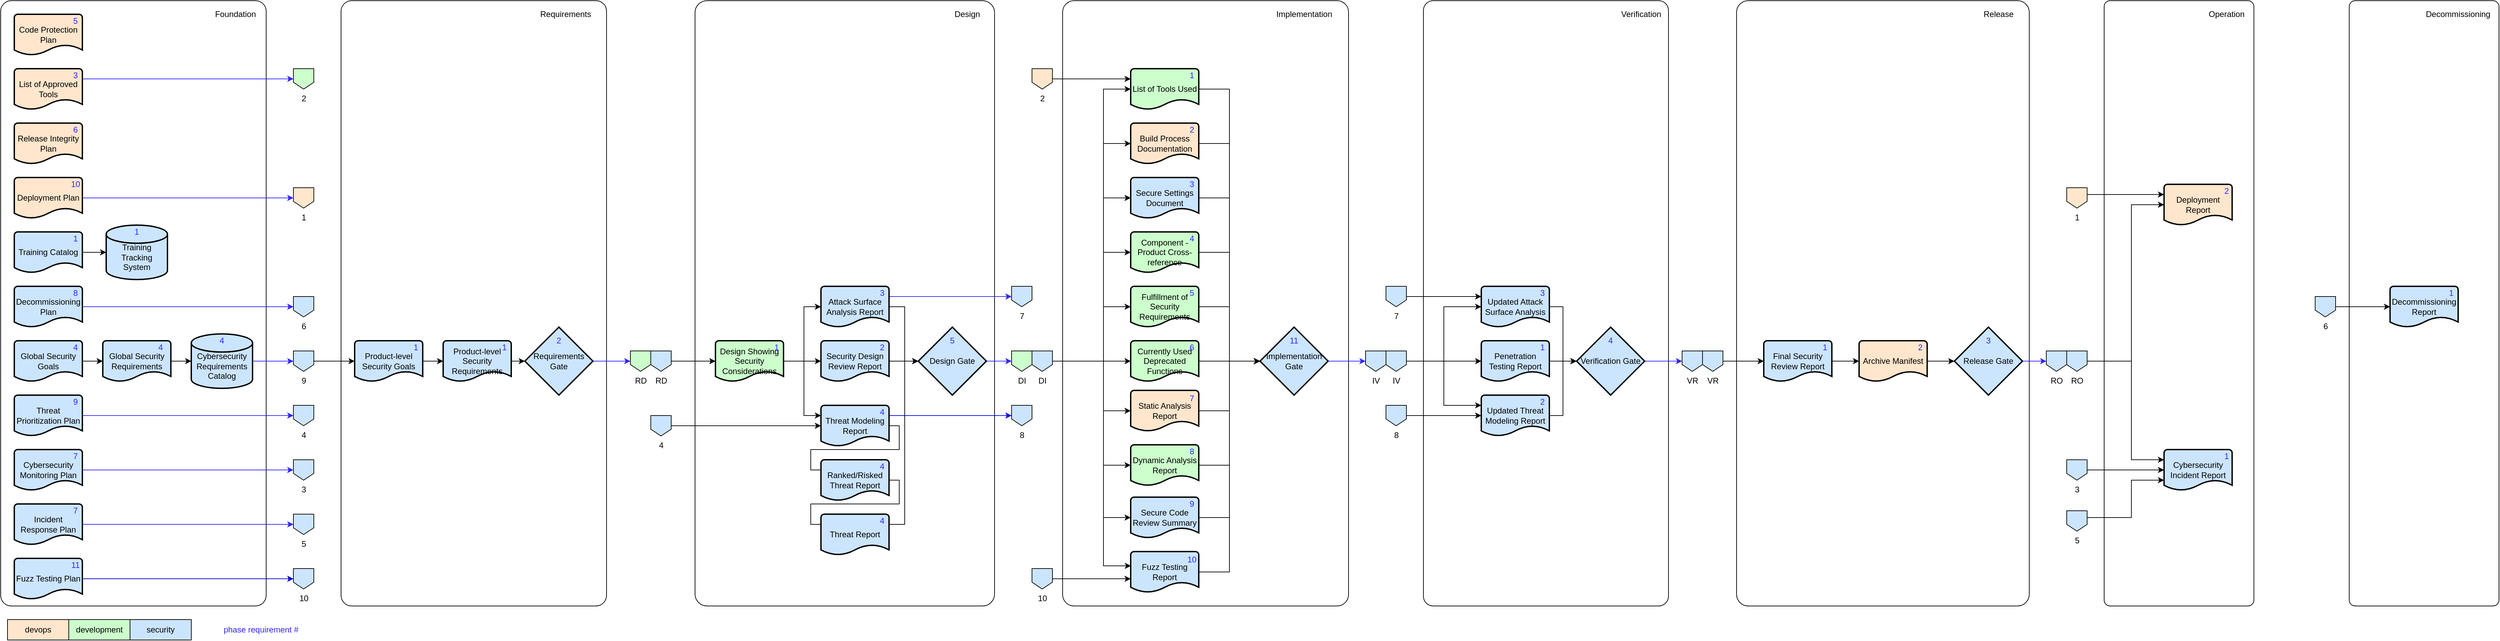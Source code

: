 <mxfile version="14.1.8" type="device"><diagram id="G2xS71eN_LXdSD51KXfB" name="Page-1"><mxGraphModel dx="1106" dy="997" grid="1" gridSize="10" guides="1" tooltips="1" connect="1" arrows="1" fold="1" page="1" pageScale="1" pageWidth="1100" pageHeight="850" math="0" shadow="0"><root><mxCell id="0"/><mxCell id="1" parent="0"/><mxCell id="YW8mL61ox357DzGH6zIs-119" value="" style="rounded=1;whiteSpace=wrap;html=1;fillColor=none;arcSize=4;" parent="1" vertex="1"><mxGeometry x="3630" y="20" width="220" height="890" as="geometry"/></mxCell><mxCell id="YW8mL61ox357DzGH6zIs-111" value="" style="rounded=1;whiteSpace=wrap;html=1;fillColor=none;arcSize=4;" parent="1" vertex="1"><mxGeometry x="3270" y="20" width="220" height="890" as="geometry"/></mxCell><mxCell id="YW8mL61ox357DzGH6zIs-103" value="" style="rounded=1;whiteSpace=wrap;html=1;fillColor=none;arcSize=4;" parent="1" vertex="1"><mxGeometry x="2730" y="20" width="430" height="890" as="geometry"/></mxCell><mxCell id="YW8mL61ox357DzGH6zIs-29" value="" style="rounded=1;whiteSpace=wrap;html=1;fillColor=none;arcSize=4;" parent="1" vertex="1"><mxGeometry x="1200" y="20" width="440" height="890" as="geometry"/></mxCell><mxCell id="YW8mL61ox357DzGH6zIs-54" value="" style="rounded=1;whiteSpace=wrap;html=1;fillColor=none;arcSize=4;" parent="1" vertex="1"><mxGeometry x="1740" y="20" width="420" height="890" as="geometry"/></mxCell><mxCell id="YW8mL61ox357DzGH6zIs-26" value="" style="rounded=1;whiteSpace=wrap;html=1;fillColor=none;arcSize=4;" parent="1" vertex="1"><mxGeometry x="680" y="20" width="390" height="890" as="geometry"/></mxCell><mxCell id="YW8mL61ox357DzGH6zIs-16" value="" style="rounded=1;whiteSpace=wrap;html=1;fillColor=none;arcSize=4;" parent="1" vertex="1"><mxGeometry x="180" y="20" width="390" height="890" as="geometry"/></mxCell><mxCell id="YW8mL61ox357DzGH6zIs-3" value="Code Protection Plan" style="strokeWidth=2;html=1;shape=mxgraph.flowchart.document2;whiteSpace=wrap;size=0.25;fillColor=#FFE6CC;" parent="1" vertex="1"><mxGeometry x="200" y="40" width="100" height="60" as="geometry"/></mxCell><mxCell id="YW8mL61ox357DzGH6zIs-137" style="edgeStyle=orthogonalEdgeStyle;rounded=0;orthogonalLoop=1;jettySize=auto;html=1;entryX=0;entryY=0.5;entryDx=0;entryDy=0;strokeColor=#3224FF;" parent="1" source="YW8mL61ox357DzGH6zIs-4" target="YW8mL61ox357DzGH6zIs-133" edge="1"><mxGeometry relative="1" as="geometry"/></mxCell><mxCell id="YW8mL61ox357DzGH6zIs-4" value="Cybersecurity Monitoring Plan" style="strokeWidth=2;html=1;shape=mxgraph.flowchart.document2;whiteSpace=wrap;size=0.25;fillColor=#CCE5FF;" parent="1" vertex="1"><mxGeometry x="200" y="680" width="100" height="60" as="geometry"/></mxCell><mxCell id="YW8mL61ox357DzGH6zIs-146" style="edgeStyle=orthogonalEdgeStyle;rounded=0;orthogonalLoop=1;jettySize=auto;html=1;entryX=0;entryY=0.5;entryDx=0;entryDy=0;strokeColor=#3224FF;" parent="1" source="YW8mL61ox357DzGH6zIs-5" target="YW8mL61ox357DzGH6zIs-144" edge="1"><mxGeometry relative="1" as="geometry"/></mxCell><mxCell id="YW8mL61ox357DzGH6zIs-5" value="Decommissioning Plan" style="strokeWidth=2;html=1;shape=mxgraph.flowchart.document2;whiteSpace=wrap;size=0.25;fillColor=#CCE5FF;" parent="1" vertex="1"><mxGeometry x="200" y="440" width="100" height="60" as="geometry"/></mxCell><mxCell id="YW8mL61ox357DzGH6zIs-203" style="edgeStyle=orthogonalEdgeStyle;rounded=0;orthogonalLoop=1;jettySize=auto;html=1;entryX=0;entryY=0.5;entryDx=0;entryDy=0;strokeColor=#3224FF;" parent="1" source="YW8mL61ox357DzGH6zIs-6" target="YW8mL61ox357DzGH6zIs-200" edge="1"><mxGeometry relative="1" as="geometry"/></mxCell><mxCell id="YW8mL61ox357DzGH6zIs-6" value="&lt;br&gt;Cybersecurity Requirements Catalog" style="strokeWidth=2;html=1;shape=mxgraph.flowchart.database;whiteSpace=wrap;fillColor=#CCE5FF;" parent="1" vertex="1"><mxGeometry x="460" y="510" width="90" height="80" as="geometry"/></mxCell><mxCell id="YW8mL61ox357DzGH6zIs-130" style="edgeStyle=orthogonalEdgeStyle;rounded=0;orthogonalLoop=1;jettySize=auto;html=1;entryX=0;entryY=0.5;entryDx=0;entryDy=0;strokeColor=#3224FF;" parent="1" source="YW8mL61ox357DzGH6zIs-7" target="YW8mL61ox357DzGH6zIs-126" edge="1"><mxGeometry relative="1" as="geometry"/></mxCell><mxCell id="YW8mL61ox357DzGH6zIs-7" value="Deployment Plan" style="strokeWidth=2;html=1;shape=mxgraph.flowchart.document2;whiteSpace=wrap;size=0.25;fillColor=#FFE6CC;" parent="1" vertex="1"><mxGeometry x="200" y="280" width="100" height="60" as="geometry"/></mxCell><mxCell id="YW8mL61ox357DzGH6zIs-19" style="edgeStyle=orthogonalEdgeStyle;rounded=0;orthogonalLoop=1;jettySize=auto;html=1;entryX=0;entryY=0.5;entryDx=0;entryDy=0;entryPerimeter=0;" parent="1" source="YW8mL61ox357DzGH6zIs-8" target="YW8mL61ox357DzGH6zIs-9" edge="1"><mxGeometry relative="1" as="geometry"/></mxCell><mxCell id="YW8mL61ox357DzGH6zIs-8" value="Global Security Goals" style="strokeWidth=2;html=1;shape=mxgraph.flowchart.document2;whiteSpace=wrap;size=0.25;fillColor=#CCE5FF;" parent="1" vertex="1"><mxGeometry x="200" y="520" width="100" height="60" as="geometry"/></mxCell><mxCell id="YW8mL61ox357DzGH6zIs-20" value="" style="edgeStyle=orthogonalEdgeStyle;rounded=0;orthogonalLoop=1;jettySize=auto;html=1;" parent="1" source="YW8mL61ox357DzGH6zIs-9" target="YW8mL61ox357DzGH6zIs-6" edge="1"><mxGeometry relative="1" as="geometry"/></mxCell><mxCell id="YW8mL61ox357DzGH6zIs-9" value="Global Security Requirements" style="strokeWidth=2;html=1;shape=mxgraph.flowchart.document2;whiteSpace=wrap;size=0.25;fillColor=#CCE5FF;" parent="1" vertex="1"><mxGeometry x="330" y="520" width="100" height="60" as="geometry"/></mxCell><mxCell id="YW8mL61ox357DzGH6zIs-141" style="edgeStyle=orthogonalEdgeStyle;rounded=0;orthogonalLoop=1;jettySize=auto;html=1;entryX=0;entryY=0.5;entryDx=0;entryDy=0;strokeColor=#3224FF;" parent="1" source="YW8mL61ox357DzGH6zIs-10" target="YW8mL61ox357DzGH6zIs-140" edge="1"><mxGeometry relative="1" as="geometry"/></mxCell><mxCell id="YW8mL61ox357DzGH6zIs-10" value="Incident Response Plan" style="strokeWidth=2;html=1;shape=mxgraph.flowchart.document2;whiteSpace=wrap;size=0.25;fillColor=#CCE5FF;" parent="1" vertex="1"><mxGeometry x="200" y="760" width="100" height="60" as="geometry"/></mxCell><mxCell id="YW8mL61ox357DzGH6zIs-134" style="edgeStyle=orthogonalEdgeStyle;rounded=0;orthogonalLoop=1;jettySize=auto;html=1;entryX=0;entryY=0.5;entryDx=0;entryDy=0;exitX=1;exitY=0.25;exitDx=0;exitDy=0;exitPerimeter=0;strokeColor=#3224FF;" parent="1" source="YW8mL61ox357DzGH6zIs-11" target="YW8mL61ox357DzGH6zIs-132" edge="1"><mxGeometry relative="1" as="geometry"/></mxCell><mxCell id="YW8mL61ox357DzGH6zIs-11" value="List of Approved Tools" style="strokeWidth=2;html=1;shape=mxgraph.flowchart.document2;whiteSpace=wrap;size=0.25;fillColor=#FFE6CC;" parent="1" vertex="1"><mxGeometry x="200" y="120" width="100" height="60" as="geometry"/></mxCell><mxCell id="YW8mL61ox357DzGH6zIs-12" value="Release Integrity Plan" style="strokeWidth=2;html=1;shape=mxgraph.flowchart.document2;whiteSpace=wrap;size=0.25;fillColor=#FFE6CC;" parent="1" vertex="1"><mxGeometry x="200" y="200" width="100" height="60" as="geometry"/></mxCell><mxCell id="YW8mL61ox357DzGH6zIs-150" style="edgeStyle=orthogonalEdgeStyle;rounded=0;orthogonalLoop=1;jettySize=auto;html=1;entryX=0;entryY=0.5;entryDx=0;entryDy=0;strokeColor=#3224FF;" parent="1" source="YW8mL61ox357DzGH6zIs-13" target="YW8mL61ox357DzGH6zIs-148" edge="1"><mxGeometry relative="1" as="geometry"/></mxCell><mxCell id="YW8mL61ox357DzGH6zIs-13" value="Threat Prioritization Plan" style="strokeWidth=2;html=1;shape=mxgraph.flowchart.document2;whiteSpace=wrap;size=0.25;fillColor=#CCE5FF;" parent="1" vertex="1"><mxGeometry x="200" y="600" width="100" height="60" as="geometry"/></mxCell><mxCell id="YW8mL61ox357DzGH6zIs-18" style="edgeStyle=orthogonalEdgeStyle;rounded=0;orthogonalLoop=1;jettySize=auto;html=1;entryX=0;entryY=0.5;entryDx=0;entryDy=0;entryPerimeter=0;" parent="1" source="YW8mL61ox357DzGH6zIs-14" target="YW8mL61ox357DzGH6zIs-15" edge="1"><mxGeometry relative="1" as="geometry"/></mxCell><mxCell id="YW8mL61ox357DzGH6zIs-14" value="Training Catalog" style="strokeWidth=2;html=1;shape=mxgraph.flowchart.document2;whiteSpace=wrap;size=0.25;fillColor=#CCE5FF;" parent="1" vertex="1"><mxGeometry x="200" y="360" width="100" height="60" as="geometry"/></mxCell><mxCell id="YW8mL61ox357DzGH6zIs-15" value="&lt;br&gt;Training Tracking System" style="strokeWidth=2;html=1;shape=mxgraph.flowchart.database;whiteSpace=wrap;fillColor=#CCE5FF;" parent="1" vertex="1"><mxGeometry x="335" y="350" width="90" height="80" as="geometry"/></mxCell><mxCell id="YW8mL61ox357DzGH6zIs-17" value="Foundation" style="text;html=1;strokeColor=none;fillColor=none;align=center;verticalAlign=middle;whiteSpace=wrap;rounded=0;" parent="1" vertex="1"><mxGeometry x="490" y="30" width="70" height="20" as="geometry"/></mxCell><mxCell id="YW8mL61ox357DzGH6zIs-24" style="edgeStyle=orthogonalEdgeStyle;rounded=0;orthogonalLoop=1;jettySize=auto;html=1;entryX=0;entryY=0.5;entryDx=0;entryDy=0;entryPerimeter=0;" parent="1" source="YW8mL61ox357DzGH6zIs-22" target="YW8mL61ox357DzGH6zIs-23" edge="1"><mxGeometry relative="1" as="geometry"/></mxCell><mxCell id="YW8mL61ox357DzGH6zIs-22" value="Product-level Security Goals" style="strokeWidth=2;html=1;shape=mxgraph.flowchart.document2;whiteSpace=wrap;size=0.25;fillColor=#CCE5FF;" parent="1" vertex="1"><mxGeometry x="700" y="520" width="100" height="60" as="geometry"/></mxCell><mxCell id="YW8mL61ox357DzGH6zIs-27" style="edgeStyle=orthogonalEdgeStyle;rounded=0;orthogonalLoop=1;jettySize=auto;html=1;entryX=0;entryY=0.5;entryDx=0;entryDy=0;entryPerimeter=0;" parent="1" source="YW8mL61ox357DzGH6zIs-23" target="YW8mL61ox357DzGH6zIs-25" edge="1"><mxGeometry relative="1" as="geometry"/></mxCell><mxCell id="YW8mL61ox357DzGH6zIs-23" value="Product-level Security Requirements" style="strokeWidth=2;html=1;shape=mxgraph.flowchart.document2;whiteSpace=wrap;size=0.25;fillColor=#CCE5FF;" parent="1" vertex="1"><mxGeometry x="830" y="520" width="100" height="60" as="geometry"/></mxCell><mxCell id="YW8mL61ox357DzGH6zIs-198" style="edgeStyle=orthogonalEdgeStyle;rounded=0;orthogonalLoop=1;jettySize=auto;html=1;entryX=0;entryY=0.5;entryDx=0;entryDy=0;strokeColor=#3224FF;" parent="1" source="YW8mL61ox357DzGH6zIs-25" target="YW8mL61ox357DzGH6zIs-196" edge="1"><mxGeometry relative="1" as="geometry"/></mxCell><mxCell id="YW8mL61ox357DzGH6zIs-25" value="Requirements Gate" style="strokeWidth=2;html=1;shape=mxgraph.flowchart.decision;whiteSpace=wrap;fillColor=#CCE5FF;" parent="1" vertex="1"><mxGeometry x="950" y="500" width="100" height="100" as="geometry"/></mxCell><mxCell id="YW8mL61ox357DzGH6zIs-28" value="Requirements" style="text;html=1;strokeColor=none;fillColor=none;align=center;verticalAlign=middle;whiteSpace=wrap;rounded=0;" parent="1" vertex="1"><mxGeometry x="970" y="30" width="80" height="20" as="geometry"/></mxCell><mxCell id="YW8mL61ox357DzGH6zIs-30" value="Design" style="text;html=1;strokeColor=none;fillColor=none;align=center;verticalAlign=middle;whiteSpace=wrap;rounded=0;" parent="1" vertex="1"><mxGeometry x="1580" y="30" width="40" height="20" as="geometry"/></mxCell><mxCell id="YW8mL61ox357DzGH6zIs-42" style="edgeStyle=orthogonalEdgeStyle;rounded=0;orthogonalLoop=1;jettySize=auto;html=1;entryX=0;entryY=0.5;entryDx=0;entryDy=0;entryPerimeter=0;" parent="1" source="YW8mL61ox357DzGH6zIs-32" target="YW8mL61ox357DzGH6zIs-34" edge="1"><mxGeometry relative="1" as="geometry"/></mxCell><mxCell id="YW8mL61ox357DzGH6zIs-32" value="Design Showing Security Considerations" style="strokeWidth=2;html=1;shape=mxgraph.flowchart.document2;whiteSpace=wrap;size=0.25;fillColor=#CCFFCC;" parent="1" vertex="1"><mxGeometry x="1230" y="520" width="100" height="60" as="geometry"/></mxCell><mxCell id="YW8mL61ox357DzGH6zIs-48" style="edgeStyle=orthogonalEdgeStyle;rounded=0;orthogonalLoop=1;jettySize=auto;html=1;entryX=0;entryY=0.5;entryDx=0;entryDy=0;entryPerimeter=0;" parent="1" source="YW8mL61ox357DzGH6zIs-34" target="YW8mL61ox357DzGH6zIs-47" edge="1"><mxGeometry relative="1" as="geometry"/></mxCell><mxCell id="YW8mL61ox357DzGH6zIs-34" value="Security Design Review Report" style="strokeWidth=2;html=1;shape=mxgraph.flowchart.document2;whiteSpace=wrap;size=0.25;fillColor=#CCE5FF;" parent="1" vertex="1"><mxGeometry x="1385" y="520" width="100" height="60" as="geometry"/></mxCell><mxCell id="YW8mL61ox357DzGH6zIs-49" style="edgeStyle=orthogonalEdgeStyle;rounded=0;orthogonalLoop=1;jettySize=auto;html=1;entryX=0;entryY=0.5;entryDx=0;entryDy=0;entryPerimeter=0;" parent="1" source="YW8mL61ox357DzGH6zIs-35" target="YW8mL61ox357DzGH6zIs-47" edge="1"><mxGeometry relative="1" as="geometry"><Array as="points"><mxPoint x="1508" y="470"/><mxPoint x="1508" y="550"/></Array></mxGeometry></mxCell><mxCell id="YW8mL61ox357DzGH6zIs-162" style="edgeStyle=orthogonalEdgeStyle;rounded=0;orthogonalLoop=1;jettySize=auto;html=1;entryX=0;entryY=0.5;entryDx=0;entryDy=0;exitX=1;exitY=0.25;exitDx=0;exitDy=0;exitPerimeter=0;strokeColor=#3224FF;" parent="1" source="YW8mL61ox357DzGH6zIs-35" target="YW8mL61ox357DzGH6zIs-154" edge="1"><mxGeometry relative="1" as="geometry"/></mxCell><mxCell id="YW8mL61ox357DzGH6zIs-35" value="Attack Surface Analysis Report" style="strokeWidth=2;html=1;shape=mxgraph.flowchart.document2;whiteSpace=wrap;size=0.25;fillColor=#CCE5FF;" parent="1" vertex="1"><mxGeometry x="1385" y="440" width="100" height="60" as="geometry"/></mxCell><mxCell id="YW8mL61ox357DzGH6zIs-161" style="edgeStyle=orthogonalEdgeStyle;rounded=0;orthogonalLoop=1;jettySize=auto;html=1;entryX=0;entryY=0.5;entryDx=0;entryDy=0;strokeColor=#0000FF;exitX=1;exitY=0.25;exitDx=0;exitDy=0;exitPerimeter=0;" parent="1" source="YW8mL61ox357DzGH6zIs-36" target="YW8mL61ox357DzGH6zIs-155" edge="1"><mxGeometry relative="1" as="geometry"><mxPoint x="1530" y="630" as="sourcePoint"/></mxGeometry></mxCell><mxCell id="PF2a_6IoUEOjOje82GA7-1" style="edgeStyle=orthogonalEdgeStyle;rounded=0;orthogonalLoop=1;jettySize=auto;html=1;exitX=1;exitY=0.5;exitDx=0;exitDy=0;exitPerimeter=0;entryX=0;entryY=0.5;entryDx=0;entryDy=0;entryPerimeter=0;" parent="1" source="YW8mL61ox357DzGH6zIs-36" target="YW8mL61ox357DzGH6zIs-37" edge="1"><mxGeometry relative="1" as="geometry"><Array as="points"><mxPoint x="1500" y="645"/><mxPoint x="1500" y="680"/><mxPoint x="1370" y="680"/><mxPoint x="1370" y="710"/><mxPoint x="1390" y="710"/></Array></mxGeometry></mxCell><mxCell id="YW8mL61ox357DzGH6zIs-36" value="Threat Modeling Report" style="strokeWidth=2;html=1;shape=mxgraph.flowchart.document2;whiteSpace=wrap;size=0.25;fillColor=#CCE5FF;" parent="1" vertex="1"><mxGeometry x="1385" y="615" width="100" height="60" as="geometry"/></mxCell><mxCell id="PF2a_6IoUEOjOje82GA7-3" style="edgeStyle=orthogonalEdgeStyle;rounded=0;orthogonalLoop=1;jettySize=auto;html=1;exitX=1;exitY=0.5;exitDx=0;exitDy=0;exitPerimeter=0;entryX=0;entryY=0.5;entryDx=0;entryDy=0;entryPerimeter=0;" parent="1" source="YW8mL61ox357DzGH6zIs-37" target="YW8mL61ox357DzGH6zIs-38" edge="1"><mxGeometry relative="1" as="geometry"><Array as="points"><mxPoint x="1500" y="725"/><mxPoint x="1500" y="760"/><mxPoint x="1370" y="760"/><mxPoint x="1370" y="790"/><mxPoint x="1390" y="790"/></Array></mxGeometry></mxCell><mxCell id="YW8mL61ox357DzGH6zIs-37" value="Ranked/Risked Threat Report" style="strokeWidth=2;html=1;shape=mxgraph.flowchart.document2;whiteSpace=wrap;size=0.25;fillColor=#CCE5FF;" parent="1" vertex="1"><mxGeometry x="1385" y="695" width="100" height="60" as="geometry"/></mxCell><mxCell id="YW8mL61ox357DzGH6zIs-52" style="edgeStyle=orthogonalEdgeStyle;rounded=0;orthogonalLoop=1;jettySize=auto;html=1;entryX=0;entryY=0.5;entryDx=0;entryDy=0;entryPerimeter=0;" parent="1" source="YW8mL61ox357DzGH6zIs-38" target="YW8mL61ox357DzGH6zIs-47" edge="1"><mxGeometry relative="1" as="geometry"><Array as="points"><mxPoint x="1508" y="790"/><mxPoint x="1508" y="550"/></Array></mxGeometry></mxCell><mxCell id="YW8mL61ox357DzGH6zIs-38" value="Threat Report" style="strokeWidth=2;html=1;shape=mxgraph.flowchart.document2;whiteSpace=wrap;size=0.25;fillColor=#CCE5FF;" parent="1" vertex="1"><mxGeometry x="1385" y="775" width="100" height="60" as="geometry"/></mxCell><mxCell id="YW8mL61ox357DzGH6zIs-43" style="edgeStyle=orthogonalEdgeStyle;rounded=0;orthogonalLoop=1;jettySize=auto;html=1;entryX=0;entryY=0.5;entryDx=0;entryDy=0;entryPerimeter=0;" parent="1" target="YW8mL61ox357DzGH6zIs-35" edge="1"><mxGeometry relative="1" as="geometry"><mxPoint x="1330" y="550" as="sourcePoint"/><mxPoint x="1380" y="560" as="targetPoint"/><Array as="points"><mxPoint x="1360" y="550"/><mxPoint x="1360" y="470"/></Array></mxGeometry></mxCell><mxCell id="YW8mL61ox357DzGH6zIs-44" style="edgeStyle=orthogonalEdgeStyle;rounded=0;orthogonalLoop=1;jettySize=auto;html=1;entryX=0;entryY=0.25;entryDx=0;entryDy=0;entryPerimeter=0;exitX=1;exitY=0.5;exitDx=0;exitDy=0;exitPerimeter=0;" parent="1" source="YW8mL61ox357DzGH6zIs-32" target="YW8mL61ox357DzGH6zIs-36" edge="1"><mxGeometry relative="1" as="geometry"><mxPoint x="1350" y="570" as="sourcePoint"/><mxPoint x="1390" y="570" as="targetPoint"/><Array as="points"><mxPoint x="1360" y="550"/><mxPoint x="1360" y="630"/></Array></mxGeometry></mxCell><mxCell id="YW8mL61ox357DzGH6zIs-186" style="edgeStyle=orthogonalEdgeStyle;rounded=0;orthogonalLoop=1;jettySize=auto;html=1;entryX=0;entryY=0.5;entryDx=0;entryDy=0;strokeColor=#3224FF;" parent="1" source="YW8mL61ox357DzGH6zIs-47" target="YW8mL61ox357DzGH6zIs-184" edge="1"><mxGeometry relative="1" as="geometry"/></mxCell><mxCell id="YW8mL61ox357DzGH6zIs-47" value="Design Gate" style="strokeWidth=2;html=1;shape=mxgraph.flowchart.decision;whiteSpace=wrap;fillColor=#CCE5FF;" parent="1" vertex="1"><mxGeometry x="1528" y="500" width="100" height="100" as="geometry"/></mxCell><mxCell id="YW8mL61ox357DzGH6zIs-53" value="Implementation" style="text;html=1;strokeColor=none;fillColor=none;align=center;verticalAlign=middle;whiteSpace=wrap;rounded=0;" parent="1" vertex="1"><mxGeometry x="2050" y="30" width="90" height="20" as="geometry"/></mxCell><mxCell id="YW8mL61ox357DzGH6zIs-79" style="edgeStyle=orthogonalEdgeStyle;rounded=0;orthogonalLoop=1;jettySize=auto;html=1;entryX=0;entryY=0.5;entryDx=0;entryDy=0;entryPerimeter=0;" parent="1" source="YW8mL61ox357DzGH6zIs-55" target="YW8mL61ox357DzGH6zIs-64" edge="1"><mxGeometry relative="1" as="geometry"/></mxCell><mxCell id="YW8mL61ox357DzGH6zIs-55" value="List of Tools Used" style="strokeWidth=2;html=1;shape=mxgraph.flowchart.document2;whiteSpace=wrap;size=0.25;fillColor=#CCFFCC;" parent="1" vertex="1"><mxGeometry x="1840" y="120" width="100" height="60" as="geometry"/></mxCell><mxCell id="YW8mL61ox357DzGH6zIs-78" style="edgeStyle=orthogonalEdgeStyle;rounded=0;orthogonalLoop=1;jettySize=auto;html=1;entryX=0;entryY=0.5;entryDx=0;entryDy=0;entryPerimeter=0;" parent="1" source="YW8mL61ox357DzGH6zIs-56" target="YW8mL61ox357DzGH6zIs-64" edge="1"><mxGeometry relative="1" as="geometry"/></mxCell><mxCell id="YW8mL61ox357DzGH6zIs-56" value="Build Process Documentation" style="strokeWidth=2;html=1;shape=mxgraph.flowchart.document2;whiteSpace=wrap;size=0.25;fillColor=#FFE6CC;" parent="1" vertex="1"><mxGeometry x="1840" y="200" width="100" height="60" as="geometry"/></mxCell><mxCell id="YW8mL61ox357DzGH6zIs-77" style="edgeStyle=orthogonalEdgeStyle;rounded=0;orthogonalLoop=1;jettySize=auto;html=1;entryX=0;entryY=0.5;entryDx=0;entryDy=0;entryPerimeter=0;" parent="1" source="YW8mL61ox357DzGH6zIs-57" target="YW8mL61ox357DzGH6zIs-64" edge="1"><mxGeometry relative="1" as="geometry"/></mxCell><mxCell id="YW8mL61ox357DzGH6zIs-57" value="Secure Settings Document" style="strokeWidth=2;html=1;shape=mxgraph.flowchart.document2;whiteSpace=wrap;size=0.25;fillColor=#CCE5FF;" parent="1" vertex="1"><mxGeometry x="1840" y="280" width="100" height="60" as="geometry"/></mxCell><mxCell id="YW8mL61ox357DzGH6zIs-76" style="edgeStyle=orthogonalEdgeStyle;rounded=0;orthogonalLoop=1;jettySize=auto;html=1;entryX=0;entryY=0.5;entryDx=0;entryDy=0;entryPerimeter=0;" parent="1" source="YW8mL61ox357DzGH6zIs-58" target="YW8mL61ox357DzGH6zIs-64" edge="1"><mxGeometry relative="1" as="geometry"/></mxCell><mxCell id="YW8mL61ox357DzGH6zIs-58" value="Fulfillment of Security Requirements" style="strokeWidth=2;html=1;shape=mxgraph.flowchart.document2;whiteSpace=wrap;size=0.25;fillColor=#CCFFCC;" parent="1" vertex="1"><mxGeometry x="1840" y="440" width="100" height="60" as="geometry"/></mxCell><mxCell id="YW8mL61ox357DzGH6zIs-75" style="edgeStyle=orthogonalEdgeStyle;rounded=0;orthogonalLoop=1;jettySize=auto;html=1;entryX=0;entryY=0.5;entryDx=0;entryDy=0;entryPerimeter=0;" parent="1" source="YW8mL61ox357DzGH6zIs-59" target="YW8mL61ox357DzGH6zIs-64" edge="1"><mxGeometry relative="1" as="geometry"/></mxCell><mxCell id="YW8mL61ox357DzGH6zIs-59" value="Currently Used Deprecated Functions" style="strokeWidth=2;html=1;shape=mxgraph.flowchart.document2;whiteSpace=wrap;size=0.25;fillColor=#CCFFCC;" parent="1" vertex="1"><mxGeometry x="1840" y="520" width="100" height="60" as="geometry"/></mxCell><mxCell id="YW8mL61ox357DzGH6zIs-66" style="edgeStyle=orthogonalEdgeStyle;rounded=0;orthogonalLoop=1;jettySize=auto;html=1;entryX=0;entryY=0.5;entryDx=0;entryDy=0;entryPerimeter=0;" parent="1" source="YW8mL61ox357DzGH6zIs-60" target="YW8mL61ox357DzGH6zIs-64" edge="1"><mxGeometry relative="1" as="geometry"/></mxCell><mxCell id="YW8mL61ox357DzGH6zIs-60" value="Component - Product Cross-reference" style="strokeWidth=2;html=1;shape=mxgraph.flowchart.document2;whiteSpace=wrap;size=0.25;fillColor=#CCFFCC;" parent="1" vertex="1"><mxGeometry x="1840" y="360" width="100" height="60" as="geometry"/></mxCell><mxCell id="YW8mL61ox357DzGH6zIs-80" style="edgeStyle=orthogonalEdgeStyle;rounded=0;orthogonalLoop=1;jettySize=auto;html=1;entryX=0;entryY=0.5;entryDx=0;entryDy=0;entryPerimeter=0;" parent="1" source="YW8mL61ox357DzGH6zIs-61" target="YW8mL61ox357DzGH6zIs-64" edge="1"><mxGeometry relative="1" as="geometry"/></mxCell><mxCell id="YW8mL61ox357DzGH6zIs-61" value="Static Analysis Report" style="strokeWidth=2;html=1;shape=mxgraph.flowchart.document2;whiteSpace=wrap;size=0.25;fillColor=#FFE6CC;" parent="1" vertex="1"><mxGeometry x="1840" y="593" width="100" height="60" as="geometry"/></mxCell><mxCell id="YW8mL61ox357DzGH6zIs-81" style="edgeStyle=orthogonalEdgeStyle;rounded=0;orthogonalLoop=1;jettySize=auto;html=1;entryX=0;entryY=0.5;entryDx=0;entryDy=0;entryPerimeter=0;" parent="1" source="YW8mL61ox357DzGH6zIs-62" target="YW8mL61ox357DzGH6zIs-64" edge="1"><mxGeometry relative="1" as="geometry"/></mxCell><mxCell id="YW8mL61ox357DzGH6zIs-62" value="Dynamic Analysis Report" style="strokeWidth=2;html=1;shape=mxgraph.flowchart.document2;whiteSpace=wrap;size=0.25;fillColor=#CCFFCC;" parent="1" vertex="1"><mxGeometry x="1840" y="673" width="100" height="60" as="geometry"/></mxCell><mxCell id="YW8mL61ox357DzGH6zIs-82" style="edgeStyle=orthogonalEdgeStyle;rounded=0;orthogonalLoop=1;jettySize=auto;html=1;entryX=0;entryY=0.5;entryDx=0;entryDy=0;entryPerimeter=0;" parent="1" source="YW8mL61ox357DzGH6zIs-63" target="YW8mL61ox357DzGH6zIs-64" edge="1"><mxGeometry relative="1" as="geometry"/></mxCell><mxCell id="YW8mL61ox357DzGH6zIs-63" value="Secure Code Review Summary" style="strokeWidth=2;html=1;shape=mxgraph.flowchart.document2;whiteSpace=wrap;size=0.25;fillColor=#CCE5FF;" parent="1" vertex="1"><mxGeometry x="1840" y="750" width="100" height="60" as="geometry"/></mxCell><mxCell id="YW8mL61ox357DzGH6zIs-178" style="edgeStyle=orthogonalEdgeStyle;rounded=0;orthogonalLoop=1;jettySize=auto;html=1;entryX=0;entryY=0.5;entryDx=0;entryDy=0;strokeColor=#3224FF;" parent="1" source="YW8mL61ox357DzGH6zIs-64" target="YW8mL61ox357DzGH6zIs-176" edge="1"><mxGeometry relative="1" as="geometry"/></mxCell><mxCell id="YW8mL61ox357DzGH6zIs-64" value="Implementation Gate" style="strokeWidth=2;html=1;shape=mxgraph.flowchart.decision;whiteSpace=wrap;fillColor=#CCE5FF;" parent="1" vertex="1"><mxGeometry x="2030" y="500" width="100" height="100" as="geometry"/></mxCell><mxCell id="YW8mL61ox357DzGH6zIs-84" value="" style="rounded=1;whiteSpace=wrap;html=1;fillColor=none;arcSize=4;" parent="1" vertex="1"><mxGeometry x="2270" y="20" width="360" height="890" as="geometry"/></mxCell><mxCell id="YW8mL61ox357DzGH6zIs-85" value="Verification" style="text;html=1;strokeColor=none;fillColor=none;align=center;verticalAlign=middle;whiteSpace=wrap;rounded=0;" parent="1" vertex="1"><mxGeometry x="2560" y="30" width="60" height="20" as="geometry"/></mxCell><mxCell id="YW8mL61ox357DzGH6zIs-94" style="edgeStyle=orthogonalEdgeStyle;rounded=0;orthogonalLoop=1;jettySize=auto;html=1;entryX=0;entryY=0.5;entryDx=0;entryDy=0;entryPerimeter=0;" parent="1" source="YW8mL61ox357DzGH6zIs-86" target="YW8mL61ox357DzGH6zIs-90" edge="1"><mxGeometry relative="1" as="geometry"/></mxCell><mxCell id="YW8mL61ox357DzGH6zIs-86" value="Updated Attack Surface Analysis" style="strokeWidth=2;html=1;shape=mxgraph.flowchart.document2;whiteSpace=wrap;size=0.25;fillColor=#CCE5FF;" parent="1" vertex="1"><mxGeometry x="2355" y="440" width="100" height="60" as="geometry"/></mxCell><mxCell id="YW8mL61ox357DzGH6zIs-91" style="edgeStyle=orthogonalEdgeStyle;rounded=0;orthogonalLoop=1;jettySize=auto;html=1;entryX=0;entryY=0.5;entryDx=0;entryDy=0;entryPerimeter=0;" parent="1" source="YW8mL61ox357DzGH6zIs-87" target="YW8mL61ox357DzGH6zIs-64" edge="1"><mxGeometry relative="1" as="geometry"/></mxCell><mxCell id="YW8mL61ox357DzGH6zIs-87" value="Fuzz Testing Report" style="strokeWidth=2;html=1;shape=mxgraph.flowchart.document2;whiteSpace=wrap;size=0.25;fillColor=#CCE5FF;" parent="1" vertex="1"><mxGeometry x="1840" y="830" width="100" height="60" as="geometry"/></mxCell><mxCell id="YW8mL61ox357DzGH6zIs-92" style="edgeStyle=orthogonalEdgeStyle;rounded=0;orthogonalLoop=1;jettySize=auto;html=1;entryX=0;entryY=0.5;entryDx=0;entryDy=0;entryPerimeter=0;" parent="1" source="YW8mL61ox357DzGH6zIs-88" target="YW8mL61ox357DzGH6zIs-90" edge="1"><mxGeometry relative="1" as="geometry"/></mxCell><mxCell id="YW8mL61ox357DzGH6zIs-88" value="Updated Threat Modeling Report" style="strokeWidth=2;html=1;shape=mxgraph.flowchart.document2;whiteSpace=wrap;size=0.25;fillColor=#CCE5FF;" parent="1" vertex="1"><mxGeometry x="2355" y="600" width="100" height="60" as="geometry"/></mxCell><mxCell id="YW8mL61ox357DzGH6zIs-93" style="edgeStyle=orthogonalEdgeStyle;rounded=0;orthogonalLoop=1;jettySize=auto;html=1;entryX=0;entryY=0.5;entryDx=0;entryDy=0;entryPerimeter=0;" parent="1" source="YW8mL61ox357DzGH6zIs-89" target="YW8mL61ox357DzGH6zIs-90" edge="1"><mxGeometry relative="1" as="geometry"/></mxCell><mxCell id="YW8mL61ox357DzGH6zIs-89" value="Penetration Testing Report" style="strokeWidth=2;html=1;shape=mxgraph.flowchart.document2;whiteSpace=wrap;size=0.25;fillColor=#CCE5FF;" parent="1" vertex="1"><mxGeometry x="2355" y="520" width="100" height="60" as="geometry"/></mxCell><mxCell id="YW8mL61ox357DzGH6zIs-169" style="edgeStyle=orthogonalEdgeStyle;rounded=0;orthogonalLoop=1;jettySize=auto;html=1;entryX=0;entryY=0.5;entryDx=0;entryDy=0;strokeColor=#3224FF;" parent="1" source="YW8mL61ox357DzGH6zIs-90" target="YW8mL61ox357DzGH6zIs-164" edge="1"><mxGeometry relative="1" as="geometry"/></mxCell><mxCell id="YW8mL61ox357DzGH6zIs-90" value="Verification Gate" style="strokeWidth=2;html=1;shape=mxgraph.flowchart.decision;whiteSpace=wrap;fillColor=#CCE5FF;" parent="1" vertex="1"><mxGeometry x="2495" y="500" width="100" height="100" as="geometry"/></mxCell><mxCell id="YW8mL61ox357DzGH6zIs-102" value="Release" style="text;html=1;strokeColor=none;fillColor=none;align=center;verticalAlign=middle;whiteSpace=wrap;rounded=0;" parent="1" vertex="1"><mxGeometry x="3090" y="30" width="50" height="20" as="geometry"/></mxCell><mxCell id="YW8mL61ox357DzGH6zIs-108" style="edgeStyle=orthogonalEdgeStyle;rounded=0;orthogonalLoop=1;jettySize=auto;html=1;entryX=0;entryY=0.5;entryDx=0;entryDy=0;entryPerimeter=0;" parent="1" source="YW8mL61ox357DzGH6zIs-104" target="YW8mL61ox357DzGH6zIs-105" edge="1"><mxGeometry relative="1" as="geometry"/></mxCell><mxCell id="YW8mL61ox357DzGH6zIs-104" value="Final Security Review Report" style="strokeWidth=2;html=1;shape=mxgraph.flowchart.document2;whiteSpace=wrap;size=0.25;fillColor=#CCE5FF;" parent="1" vertex="1"><mxGeometry x="2770" y="520" width="100" height="60" as="geometry"/></mxCell><mxCell id="YW8mL61ox357DzGH6zIs-109" style="edgeStyle=orthogonalEdgeStyle;rounded=0;orthogonalLoop=1;jettySize=auto;html=1;entryX=0;entryY=0.5;entryDx=0;entryDy=0;entryPerimeter=0;" parent="1" source="YW8mL61ox357DzGH6zIs-105" target="YW8mL61ox357DzGH6zIs-106" edge="1"><mxGeometry relative="1" as="geometry"/></mxCell><mxCell id="YW8mL61ox357DzGH6zIs-105" value="Archive Manifest" style="strokeWidth=2;html=1;shape=mxgraph.flowchart.document2;whiteSpace=wrap;size=0.25;fillColor=#FFE6CC;" parent="1" vertex="1"><mxGeometry x="2910" y="520" width="100" height="60" as="geometry"/></mxCell><mxCell id="YW8mL61ox357DzGH6zIs-175" style="edgeStyle=orthogonalEdgeStyle;rounded=0;orthogonalLoop=1;jettySize=auto;html=1;entryX=0;entryY=0.5;entryDx=0;entryDy=0;strokeColor=#3224FF;" parent="1" source="YW8mL61ox357DzGH6zIs-106" target="YW8mL61ox357DzGH6zIs-170" edge="1"><mxGeometry relative="1" as="geometry"/></mxCell><mxCell id="YW8mL61ox357DzGH6zIs-106" value="Release Gate" style="strokeWidth=2;html=1;shape=mxgraph.flowchart.decision;whiteSpace=wrap;fillColor=#CCE5FF;" parent="1" vertex="1"><mxGeometry x="3050" y="500" width="100" height="100" as="geometry"/></mxCell><mxCell id="YW8mL61ox357DzGH6zIs-110" value="Operation" style="text;html=1;strokeColor=none;fillColor=none;align=center;verticalAlign=middle;whiteSpace=wrap;rounded=0;" parent="1" vertex="1"><mxGeometry x="3420" y="30" width="60" height="20" as="geometry"/></mxCell><mxCell id="YW8mL61ox357DzGH6zIs-112" value="Deployment Report" style="strokeWidth=2;html=1;shape=mxgraph.flowchart.document2;whiteSpace=wrap;size=0.25;fillColor=#FFE6CC;" parent="1" vertex="1"><mxGeometry x="3358" y="290" width="100" height="60" as="geometry"/></mxCell><mxCell id="YW8mL61ox357DzGH6zIs-113" value="Cybersecurity Incident Report" style="strokeWidth=2;html=1;shape=mxgraph.flowchart.document2;whiteSpace=wrap;size=0.25;fillColor=#CCE5FF;" parent="1" vertex="1"><mxGeometry x="3358" y="680" width="100" height="60" as="geometry"/></mxCell><mxCell id="YW8mL61ox357DzGH6zIs-118" value="Decommissioning" style="text;html=1;strokeColor=none;fillColor=none;align=center;verticalAlign=middle;whiteSpace=wrap;rounded=0;" parent="1" vertex="1"><mxGeometry x="3740" y="30" width="100" height="20" as="geometry"/></mxCell><mxCell id="YW8mL61ox357DzGH6zIs-120" value="Decommissioning Report" style="strokeWidth=2;html=1;shape=mxgraph.flowchart.document2;whiteSpace=wrap;size=0.25;fillColor=#CCE5FF;" parent="1" vertex="1"><mxGeometry x="3690" y="440" width="100" height="60" as="geometry"/></mxCell><mxCell id="YW8mL61ox357DzGH6zIs-123" value="devops" style="rounded=0;whiteSpace=wrap;html=1;fillColor=#FFE6CC;" parent="1" vertex="1"><mxGeometry x="190" y="930" width="90" height="30" as="geometry"/></mxCell><mxCell id="YW8mL61ox357DzGH6zIs-124" value="development" style="rounded=0;whiteSpace=wrap;html=1;fillColor=#CCFFCC;" parent="1" vertex="1"><mxGeometry x="280" y="930" width="90" height="30" as="geometry"/></mxCell><mxCell id="YW8mL61ox357DzGH6zIs-125" value="security" style="rounded=0;whiteSpace=wrap;html=1;fillColor=#CCE5FF;" parent="1" vertex="1"><mxGeometry x="370" y="930" width="90" height="30" as="geometry"/></mxCell><mxCell id="YW8mL61ox357DzGH6zIs-126" value="1" style="verticalLabelPosition=bottom;verticalAlign=top;html=1;shape=offPageConnector;rounded=0;size=0.333;fillColor=#FFE6CC;" parent="1" vertex="1"><mxGeometry x="610" y="295" width="30" height="30" as="geometry"/></mxCell><mxCell id="YW8mL61ox357DzGH6zIs-131" style="edgeStyle=orthogonalEdgeStyle;rounded=0;orthogonalLoop=1;jettySize=auto;html=1;entryX=0;entryY=0.25;entryDx=0;entryDy=0;entryPerimeter=0;" parent="1" source="YW8mL61ox357DzGH6zIs-129" target="YW8mL61ox357DzGH6zIs-112" edge="1"><mxGeometry relative="1" as="geometry"><Array as="points"><mxPoint x="3310" y="305"/><mxPoint x="3310" y="305"/></Array></mxGeometry></mxCell><mxCell id="YW8mL61ox357DzGH6zIs-129" value="1" style="verticalLabelPosition=bottom;verticalAlign=top;html=1;shape=offPageConnector;rounded=0;size=0.333;fillColor=#FFE6CC;" parent="1" vertex="1"><mxGeometry x="3215" y="295" width="30" height="30" as="geometry"/></mxCell><mxCell id="YW8mL61ox357DzGH6zIs-132" value="2" style="verticalLabelPosition=bottom;verticalAlign=top;html=1;shape=offPageConnector;rounded=0;size=0.333;fillColor=#CCFFCC;" parent="1" vertex="1"><mxGeometry x="610" y="120" width="30" height="30" as="geometry"/></mxCell><mxCell id="YW8mL61ox357DzGH6zIs-133" value="3" style="verticalLabelPosition=bottom;verticalAlign=top;html=1;shape=offPageConnector;rounded=0;size=0.333;fillColor=#CCE5FF;" parent="1" vertex="1"><mxGeometry x="610" y="695" width="30" height="30" as="geometry"/></mxCell><mxCell id="YW8mL61ox357DzGH6zIs-136" style="edgeStyle=orthogonalEdgeStyle;rounded=0;orthogonalLoop=1;jettySize=auto;html=1;entryX=0;entryY=0.25;entryDx=0;entryDy=0;entryPerimeter=0;" parent="1" source="YW8mL61ox357DzGH6zIs-135" target="YW8mL61ox357DzGH6zIs-55" edge="1"><mxGeometry relative="1" as="geometry"/></mxCell><mxCell id="YW8mL61ox357DzGH6zIs-135" value="2" style="verticalLabelPosition=bottom;verticalAlign=top;html=1;shape=offPageConnector;rounded=0;size=0.333;fillColor=#FFE6CC;" parent="1" vertex="1"><mxGeometry x="1695" y="120" width="30" height="30" as="geometry"/></mxCell><mxCell id="YW8mL61ox357DzGH6zIs-139" style="edgeStyle=orthogonalEdgeStyle;rounded=0;orthogonalLoop=1;jettySize=auto;html=1;entryX=0;entryY=0.5;entryDx=0;entryDy=0;entryPerimeter=0;" parent="1" source="YW8mL61ox357DzGH6zIs-138" target="YW8mL61ox357DzGH6zIs-113" edge="1"><mxGeometry relative="1" as="geometry"/></mxCell><mxCell id="YW8mL61ox357DzGH6zIs-138" value="3" style="verticalLabelPosition=bottom;verticalAlign=top;html=1;shape=offPageConnector;rounded=0;size=0.333;fillColor=#CCE5FF;" parent="1" vertex="1"><mxGeometry x="3215" y="695" width="30" height="30" as="geometry"/></mxCell><mxCell id="YW8mL61ox357DzGH6zIs-140" value="5" style="verticalLabelPosition=bottom;verticalAlign=top;html=1;shape=offPageConnector;rounded=0;size=0.333;fillColor=#CCE5FF;" parent="1" vertex="1"><mxGeometry x="610" y="775" width="30" height="30" as="geometry"/></mxCell><mxCell id="YW8mL61ox357DzGH6zIs-143" style="edgeStyle=orthogonalEdgeStyle;rounded=0;orthogonalLoop=1;jettySize=auto;html=1;entryX=0;entryY=0.75;entryDx=0;entryDy=0;entryPerimeter=0;" parent="1" source="YW8mL61ox357DzGH6zIs-142" target="YW8mL61ox357DzGH6zIs-113" edge="1"><mxGeometry relative="1" as="geometry"><Array as="points"><mxPoint x="3310" y="780"/><mxPoint x="3310" y="725"/></Array></mxGeometry></mxCell><mxCell id="YW8mL61ox357DzGH6zIs-142" value="5" style="verticalLabelPosition=bottom;verticalAlign=top;html=1;shape=offPageConnector;rounded=0;size=0.333;fillColor=#CCE5FF;" parent="1" vertex="1"><mxGeometry x="3215" y="770" width="30" height="30" as="geometry"/></mxCell><mxCell id="YW8mL61ox357DzGH6zIs-144" value="6" style="verticalLabelPosition=bottom;verticalAlign=top;html=1;shape=offPageConnector;rounded=0;size=0.333;fillColor=#CCE5FF;" parent="1" vertex="1"><mxGeometry x="610" y="455" width="30" height="30" as="geometry"/></mxCell><mxCell id="YW8mL61ox357DzGH6zIs-147" style="edgeStyle=orthogonalEdgeStyle;rounded=0;orthogonalLoop=1;jettySize=auto;html=1;entryX=0;entryY=0.5;entryDx=0;entryDy=0;entryPerimeter=0;" parent="1" source="YW8mL61ox357DzGH6zIs-145" target="YW8mL61ox357DzGH6zIs-120" edge="1"><mxGeometry relative="1" as="geometry"/></mxCell><mxCell id="YW8mL61ox357DzGH6zIs-145" value="6" style="verticalLabelPosition=bottom;verticalAlign=top;html=1;shape=offPageConnector;rounded=0;size=0.333;fillColor=#CCE5FF;" parent="1" vertex="1"><mxGeometry x="3580" y="455" width="30" height="30" as="geometry"/></mxCell><mxCell id="YW8mL61ox357DzGH6zIs-148" value="4" style="verticalLabelPosition=bottom;verticalAlign=top;html=1;shape=offPageConnector;rounded=0;size=0.333;fillColor=#CCE5FF;" parent="1" vertex="1"><mxGeometry x="610" y="615" width="30" height="30" as="geometry"/></mxCell><mxCell id="YW8mL61ox357DzGH6zIs-151" style="edgeStyle=orthogonalEdgeStyle;rounded=0;orthogonalLoop=1;jettySize=auto;html=1;entryX=0;entryY=0.5;entryDx=0;entryDy=0;entryPerimeter=0;" parent="1" source="YW8mL61ox357DzGH6zIs-149" target="YW8mL61ox357DzGH6zIs-36" edge="1"><mxGeometry relative="1" as="geometry"/></mxCell><mxCell id="YW8mL61ox357DzGH6zIs-149" value="4" style="verticalLabelPosition=bottom;verticalAlign=top;html=1;shape=offPageConnector;rounded=0;size=0.333;fillColor=#CCE5FF;" parent="1" vertex="1"><mxGeometry x="1135" y="630" width="30" height="30" as="geometry"/></mxCell><mxCell id="YW8mL61ox357DzGH6zIs-154" value="7" style="verticalLabelPosition=bottom;verticalAlign=top;html=1;shape=offPageConnector;rounded=0;size=0.333;fillColor=#CCE5FF;" parent="1" vertex="1"><mxGeometry x="1665" y="440" width="30" height="30" as="geometry"/></mxCell><mxCell id="YW8mL61ox357DzGH6zIs-155" value="8" style="verticalLabelPosition=bottom;verticalAlign=top;html=1;shape=offPageConnector;rounded=0;size=0.333;fillColor=#CCE5FF;" parent="1" vertex="1"><mxGeometry x="1665" y="615" width="30" height="30" as="geometry"/></mxCell><mxCell id="YW8mL61ox357DzGH6zIs-163" style="edgeStyle=orthogonalEdgeStyle;rounded=0;orthogonalLoop=1;jettySize=auto;html=1;entryX=0;entryY=0.25;entryDx=0;entryDy=0;entryPerimeter=0;" parent="1" source="YW8mL61ox357DzGH6zIs-157" target="YW8mL61ox357DzGH6zIs-86" edge="1"><mxGeometry relative="1" as="geometry"/></mxCell><mxCell id="YW8mL61ox357DzGH6zIs-157" value="7" style="verticalLabelPosition=bottom;verticalAlign=top;html=1;shape=offPageConnector;rounded=0;size=0.333;fillColor=#CCE5FF;" parent="1" vertex="1"><mxGeometry x="2215" y="440" width="30" height="30" as="geometry"/></mxCell><mxCell id="YW8mL61ox357DzGH6zIs-160" style="edgeStyle=orthogonalEdgeStyle;rounded=0;orthogonalLoop=1;jettySize=auto;html=1;entryX=0;entryY=0.5;entryDx=0;entryDy=0;entryPerimeter=0;" parent="1" source="YW8mL61ox357DzGH6zIs-158" target="YW8mL61ox357DzGH6zIs-88" edge="1"><mxGeometry relative="1" as="geometry"/></mxCell><mxCell id="YW8mL61ox357DzGH6zIs-158" value="8" style="verticalLabelPosition=bottom;verticalAlign=top;html=1;shape=offPageConnector;rounded=0;size=0.333;fillColor=#CCE5FF;" parent="1" vertex="1"><mxGeometry x="2215" y="615" width="30" height="30" as="geometry"/></mxCell><mxCell id="YW8mL61ox357DzGH6zIs-164" value="VR" style="verticalLabelPosition=bottom;verticalAlign=top;html=1;shape=offPageConnector;rounded=0;size=0.333;fillColor=#CCE5FF;" parent="1" vertex="1"><mxGeometry x="2650" y="535" width="30" height="30" as="geometry"/></mxCell><mxCell id="YW8mL61ox357DzGH6zIs-168" style="edgeStyle=orthogonalEdgeStyle;rounded=0;orthogonalLoop=1;jettySize=auto;html=1;entryX=0;entryY=0.5;entryDx=0;entryDy=0;entryPerimeter=0;" parent="1" source="YW8mL61ox357DzGH6zIs-167" target="YW8mL61ox357DzGH6zIs-104" edge="1"><mxGeometry relative="1" as="geometry"/></mxCell><mxCell id="YW8mL61ox357DzGH6zIs-167" value="VR" style="verticalLabelPosition=bottom;verticalAlign=top;html=1;shape=offPageConnector;rounded=0;size=0.333;fillColor=#CCE5FF;" parent="1" vertex="1"><mxGeometry x="2680" y="535" width="30" height="30" as="geometry"/></mxCell><mxCell id="YW8mL61ox357DzGH6zIs-170" value="RO" style="verticalLabelPosition=bottom;verticalAlign=top;html=1;shape=offPageConnector;rounded=0;size=0.333;fillColor=#CCE5FF;" parent="1" vertex="1"><mxGeometry x="3185" y="535" width="30" height="30" as="geometry"/></mxCell><mxCell id="YW8mL61ox357DzGH6zIs-173" style="edgeStyle=orthogonalEdgeStyle;rounded=0;orthogonalLoop=1;jettySize=auto;html=1;entryX=0;entryY=0.5;entryDx=0;entryDy=0;entryPerimeter=0;" parent="1" source="YW8mL61ox357DzGH6zIs-171" target="YW8mL61ox357DzGH6zIs-112" edge="1"><mxGeometry relative="1" as="geometry"><Array as="points"><mxPoint x="3310" y="550"/><mxPoint x="3310" y="320"/></Array></mxGeometry></mxCell><mxCell id="YW8mL61ox357DzGH6zIs-174" style="edgeStyle=orthogonalEdgeStyle;rounded=0;orthogonalLoop=1;jettySize=auto;html=1;entryX=0;entryY=0.25;entryDx=0;entryDy=0;entryPerimeter=0;" parent="1" source="YW8mL61ox357DzGH6zIs-171" target="YW8mL61ox357DzGH6zIs-113" edge="1"><mxGeometry relative="1" as="geometry"><Array as="points"><mxPoint x="3310" y="550"/><mxPoint x="3310" y="695"/></Array></mxGeometry></mxCell><mxCell id="YW8mL61ox357DzGH6zIs-171" value="RO" style="verticalLabelPosition=bottom;verticalAlign=top;html=1;shape=offPageConnector;rounded=0;size=0.333;fillColor=#CCE5FF;" parent="1" vertex="1"><mxGeometry x="3215" y="535" width="30" height="30" as="geometry"/></mxCell><mxCell id="YW8mL61ox357DzGH6zIs-176" value="IV" style="verticalLabelPosition=bottom;verticalAlign=top;html=1;shape=offPageConnector;rounded=0;size=0.333;fillColor=#CCE5FF;" parent="1" vertex="1"><mxGeometry x="2185" y="535" width="30" height="30" as="geometry"/></mxCell><mxCell id="YW8mL61ox357DzGH6zIs-179" style="edgeStyle=orthogonalEdgeStyle;rounded=0;orthogonalLoop=1;jettySize=auto;html=1;entryX=0;entryY=0.5;entryDx=0;entryDy=0;entryPerimeter=0;" parent="1" source="YW8mL61ox357DzGH6zIs-177" target="YW8mL61ox357DzGH6zIs-86" edge="1"><mxGeometry relative="1" as="geometry"/></mxCell><mxCell id="YW8mL61ox357DzGH6zIs-180" style="edgeStyle=orthogonalEdgeStyle;rounded=0;orthogonalLoop=1;jettySize=auto;html=1;entryX=0.003;entryY=0.356;entryDx=0;entryDy=0;entryPerimeter=0;exitX=1;exitY=0.5;exitDx=0;exitDy=0;" parent="1" source="YW8mL61ox357DzGH6zIs-185" target="YW8mL61ox357DzGH6zIs-87" edge="1"><mxGeometry relative="1" as="geometry"><Array as="points"><mxPoint x="1800" y="550"/><mxPoint x="1800" y="851"/><mxPoint x="1840" y="851"/></Array></mxGeometry></mxCell><mxCell id="YW8mL61ox357DzGH6zIs-181" style="edgeStyle=orthogonalEdgeStyle;rounded=0;orthogonalLoop=1;jettySize=auto;html=1;entryX=0;entryY=0.25;entryDx=0;entryDy=0;entryPerimeter=0;" parent="1" source="YW8mL61ox357DzGH6zIs-177" target="YW8mL61ox357DzGH6zIs-88" edge="1"><mxGeometry relative="1" as="geometry"/></mxCell><mxCell id="YW8mL61ox357DzGH6zIs-183" style="edgeStyle=orthogonalEdgeStyle;rounded=0;orthogonalLoop=1;jettySize=auto;html=1;entryX=0;entryY=0.5;entryDx=0;entryDy=0;entryPerimeter=0;" parent="1" source="YW8mL61ox357DzGH6zIs-177" target="YW8mL61ox357DzGH6zIs-89" edge="1"><mxGeometry relative="1" as="geometry"/></mxCell><mxCell id="YW8mL61ox357DzGH6zIs-177" value="IV" style="verticalLabelPosition=bottom;verticalAlign=top;html=1;shape=offPageConnector;rounded=0;size=0.333;fillColor=#CCE5FF;" parent="1" vertex="1"><mxGeometry x="2215" y="535" width="30" height="30" as="geometry"/></mxCell><mxCell id="YW8mL61ox357DzGH6zIs-184" value="DI" style="verticalLabelPosition=bottom;verticalAlign=top;html=1;shape=offPageConnector;rounded=0;size=0.333;fillColor=#CCFFCC;" parent="1" vertex="1"><mxGeometry x="1665" y="535" width="30" height="30" as="geometry"/></mxCell><mxCell id="YW8mL61ox357DzGH6zIs-187" style="edgeStyle=orthogonalEdgeStyle;rounded=0;orthogonalLoop=1;jettySize=auto;html=1;entryX=0;entryY=0.5;entryDx=0;entryDy=0;entryPerimeter=0;" parent="1" source="YW8mL61ox357DzGH6zIs-185" target="YW8mL61ox357DzGH6zIs-60" edge="1"><mxGeometry relative="1" as="geometry"><Array as="points"><mxPoint x="1800" y="550"/><mxPoint x="1800" y="390"/></Array></mxGeometry></mxCell><mxCell id="YW8mL61ox357DzGH6zIs-188" style="edgeStyle=orthogonalEdgeStyle;rounded=0;orthogonalLoop=1;jettySize=auto;html=1;entryX=0;entryY=0.5;entryDx=0;entryDy=0;entryPerimeter=0;" parent="1" source="YW8mL61ox357DzGH6zIs-185" target="YW8mL61ox357DzGH6zIs-61" edge="1"><mxGeometry relative="1" as="geometry"><Array as="points"><mxPoint x="1800" y="550"/><mxPoint x="1800" y="623"/></Array></mxGeometry></mxCell><mxCell id="YW8mL61ox357DzGH6zIs-189" style="edgeStyle=orthogonalEdgeStyle;rounded=0;orthogonalLoop=1;jettySize=auto;html=1;entryX=0;entryY=0.5;entryDx=0;entryDy=0;entryPerimeter=0;" parent="1" source="YW8mL61ox357DzGH6zIs-185" target="YW8mL61ox357DzGH6zIs-62" edge="1"><mxGeometry relative="1" as="geometry"><Array as="points"><mxPoint x="1800" y="550"/><mxPoint x="1800" y="703"/></Array></mxGeometry></mxCell><mxCell id="YW8mL61ox357DzGH6zIs-190" style="edgeStyle=orthogonalEdgeStyle;rounded=0;orthogonalLoop=1;jettySize=auto;html=1;entryX=0;entryY=0.5;entryDx=0;entryDy=0;entryPerimeter=0;" parent="1" source="YW8mL61ox357DzGH6zIs-185" target="YW8mL61ox357DzGH6zIs-63" edge="1"><mxGeometry relative="1" as="geometry"><Array as="points"><mxPoint x="1800" y="550"/><mxPoint x="1800" y="780"/></Array></mxGeometry></mxCell><mxCell id="YW8mL61ox357DzGH6zIs-191" style="edgeStyle=orthogonalEdgeStyle;rounded=0;orthogonalLoop=1;jettySize=auto;html=1;entryX=0;entryY=0.5;entryDx=0;entryDy=0;entryPerimeter=0;" parent="1" source="YW8mL61ox357DzGH6zIs-185" target="YW8mL61ox357DzGH6zIs-59" edge="1"><mxGeometry relative="1" as="geometry"><Array as="points"><mxPoint x="1800" y="550"/><mxPoint x="1800" y="550"/></Array></mxGeometry></mxCell><mxCell id="YW8mL61ox357DzGH6zIs-192" style="edgeStyle=orthogonalEdgeStyle;rounded=0;orthogonalLoop=1;jettySize=auto;html=1;entryX=0;entryY=0.5;entryDx=0;entryDy=0;entryPerimeter=0;" parent="1" source="YW8mL61ox357DzGH6zIs-185" target="YW8mL61ox357DzGH6zIs-58" edge="1"><mxGeometry relative="1" as="geometry"><Array as="points"><mxPoint x="1800" y="550"/><mxPoint x="1800" y="470"/></Array></mxGeometry></mxCell><mxCell id="YW8mL61ox357DzGH6zIs-193" style="edgeStyle=orthogonalEdgeStyle;rounded=0;orthogonalLoop=1;jettySize=auto;html=1;entryX=0;entryY=0.5;entryDx=0;entryDy=0;entryPerimeter=0;" parent="1" source="YW8mL61ox357DzGH6zIs-185" target="YW8mL61ox357DzGH6zIs-57" edge="1"><mxGeometry relative="1" as="geometry"><Array as="points"><mxPoint x="1800" y="550"/><mxPoint x="1800" y="310"/></Array></mxGeometry></mxCell><mxCell id="YW8mL61ox357DzGH6zIs-194" style="edgeStyle=orthogonalEdgeStyle;rounded=0;orthogonalLoop=1;jettySize=auto;html=1;entryX=0;entryY=0.5;entryDx=0;entryDy=0;entryPerimeter=0;" parent="1" source="YW8mL61ox357DzGH6zIs-185" target="YW8mL61ox357DzGH6zIs-56" edge="1"><mxGeometry relative="1" as="geometry"><Array as="points"><mxPoint x="1800" y="550"/><mxPoint x="1800" y="230"/></Array></mxGeometry></mxCell><mxCell id="YW8mL61ox357DzGH6zIs-195" style="edgeStyle=orthogonalEdgeStyle;rounded=0;orthogonalLoop=1;jettySize=auto;html=1;entryX=0;entryY=0.5;entryDx=0;entryDy=0;entryPerimeter=0;" parent="1" source="YW8mL61ox357DzGH6zIs-185" target="YW8mL61ox357DzGH6zIs-55" edge="1"><mxGeometry relative="1" as="geometry"><Array as="points"><mxPoint x="1800" y="550"/><mxPoint x="1800" y="150"/></Array></mxGeometry></mxCell><mxCell id="YW8mL61ox357DzGH6zIs-185" value="DI" style="verticalLabelPosition=bottom;verticalAlign=top;html=1;shape=offPageConnector;rounded=0;size=0.333;fillColor=#CCE5FF;" parent="1" vertex="1"><mxGeometry x="1695" y="535" width="30" height="30" as="geometry"/></mxCell><mxCell id="YW8mL61ox357DzGH6zIs-196" value="RD" style="verticalLabelPosition=bottom;verticalAlign=top;html=1;shape=offPageConnector;rounded=0;size=0.333;fillColor=#CCFFCC;" parent="1" vertex="1"><mxGeometry x="1105" y="535" width="30" height="30" as="geometry"/></mxCell><mxCell id="YW8mL61ox357DzGH6zIs-199" style="edgeStyle=orthogonalEdgeStyle;rounded=0;orthogonalLoop=1;jettySize=auto;html=1;entryX=0;entryY=0.5;entryDx=0;entryDy=0;entryPerimeter=0;" parent="1" source="YW8mL61ox357DzGH6zIs-197" target="YW8mL61ox357DzGH6zIs-32" edge="1"><mxGeometry relative="1" as="geometry"/></mxCell><mxCell id="YW8mL61ox357DzGH6zIs-197" value="RD" style="verticalLabelPosition=bottom;verticalAlign=top;html=1;shape=offPageConnector;rounded=0;size=0.333;fillColor=#CCE5FF;" parent="1" vertex="1"><mxGeometry x="1135" y="535" width="30" height="30" as="geometry"/></mxCell><mxCell id="YW8mL61ox357DzGH6zIs-200" value="9" style="verticalLabelPosition=bottom;verticalAlign=top;html=1;shape=offPageConnector;rounded=0;size=0.333;fillColor=#CCE5FF;" parent="1" vertex="1"><mxGeometry x="610" y="535" width="30" height="30" as="geometry"/></mxCell><mxCell id="YW8mL61ox357DzGH6zIs-202" style="edgeStyle=orthogonalEdgeStyle;rounded=0;orthogonalLoop=1;jettySize=auto;html=1;entryX=0;entryY=0.5;entryDx=0;entryDy=0;entryPerimeter=0;exitX=1;exitY=0.5;exitDx=0;exitDy=0;" parent="1" source="YW8mL61ox357DzGH6zIs-200" target="YW8mL61ox357DzGH6zIs-22" edge="1"><mxGeometry relative="1" as="geometry"><mxPoint x="655" y="550" as="sourcePoint"/></mxGeometry></mxCell><mxCell id="PF2a_6IoUEOjOje82GA7-4" value="&lt;font color=&quot;#3224ff&quot;&gt;1&lt;/font&gt;" style="text;html=1;strokeColor=none;fillColor=none;align=center;verticalAlign=middle;whiteSpace=wrap;rounded=0;" parent="1" vertex="1"><mxGeometry x="3430" y="680" width="40" height="20" as="geometry"/></mxCell><mxCell id="PF2a_6IoUEOjOje82GA7-5" value="&lt;font color=&quot;#3224ff&quot;&gt;2&lt;/font&gt;" style="text;html=1;strokeColor=none;fillColor=none;align=center;verticalAlign=middle;whiteSpace=wrap;rounded=0;" parent="1" vertex="1"><mxGeometry x="3430" y="290" width="40" height="20" as="geometry"/></mxCell><mxCell id="PF2a_6IoUEOjOje82GA7-15" value="&lt;font color=&quot;#3224ff&quot;&gt;1&lt;/font&gt;" style="text;html=1;strokeColor=none;fillColor=none;align=center;verticalAlign=middle;whiteSpace=wrap;rounded=0;" parent="1" vertex="1"><mxGeometry x="270" y="360" width="40" height="20" as="geometry"/></mxCell><mxCell id="PF2a_6IoUEOjOje82GA7-16" value="&lt;font color=&quot;#3224ff&quot;&gt;1&lt;/font&gt;" style="text;html=1;strokeColor=none;fillColor=none;align=center;verticalAlign=middle;whiteSpace=wrap;rounded=0;" parent="1" vertex="1"><mxGeometry x="360" y="350" width="40" height="20" as="geometry"/></mxCell><mxCell id="PF2a_6IoUEOjOje82GA7-18" value="&lt;font color=&quot;#3224ff&quot;&gt;3&lt;/font&gt;" style="text;html=1;strokeColor=none;fillColor=none;align=center;verticalAlign=middle;whiteSpace=wrap;rounded=0;" parent="1" vertex="1"><mxGeometry x="270" y="120" width="40" height="20" as="geometry"/></mxCell><mxCell id="PF2a_6IoUEOjOje82GA7-19" value="&lt;font color=&quot;#3224ff&quot;&gt;4&lt;/font&gt;" style="text;html=1;strokeColor=none;fillColor=none;align=center;verticalAlign=middle;whiteSpace=wrap;rounded=0;" parent="1" vertex="1"><mxGeometry x="485" y="510" width="40" height="20" as="geometry"/></mxCell><mxCell id="PF2a_6IoUEOjOje82GA7-20" value="&lt;font color=&quot;#3224ff&quot;&gt;4&lt;/font&gt;" style="text;html=1;strokeColor=none;fillColor=none;align=center;verticalAlign=middle;whiteSpace=wrap;rounded=0;" parent="1" vertex="1"><mxGeometry x="395" y="520" width="40" height="20" as="geometry"/></mxCell><mxCell id="PF2a_6IoUEOjOje82GA7-21" value="&lt;font color=&quot;#3224ff&quot;&gt;4&lt;/font&gt;" style="text;html=1;strokeColor=none;fillColor=none;align=center;verticalAlign=middle;whiteSpace=wrap;rounded=0;" parent="1" vertex="1"><mxGeometry x="270" y="520" width="40" height="20" as="geometry"/></mxCell><mxCell id="PF2a_6IoUEOjOje82GA7-22" value="&lt;font color=&quot;#3224ff&quot;&gt;5&lt;/font&gt;" style="text;html=1;strokeColor=none;fillColor=none;align=center;verticalAlign=middle;whiteSpace=wrap;rounded=0;" parent="1" vertex="1"><mxGeometry x="270" y="40" width="40" height="20" as="geometry"/></mxCell><mxCell id="PF2a_6IoUEOjOje82GA7-23" value="&lt;font color=&quot;#3224ff&quot;&gt;6&lt;/font&gt;" style="text;html=1;strokeColor=none;fillColor=none;align=center;verticalAlign=middle;whiteSpace=wrap;rounded=0;" parent="1" vertex="1"><mxGeometry x="270" y="200" width="40" height="20" as="geometry"/></mxCell><mxCell id="PF2a_6IoUEOjOje82GA7-24" value="&lt;font color=&quot;#3224ff&quot;&gt;7&lt;/font&gt;" style="text;html=1;strokeColor=none;fillColor=none;align=center;verticalAlign=middle;whiteSpace=wrap;rounded=0;" parent="1" vertex="1"><mxGeometry x="270" y="680" width="40" height="20" as="geometry"/></mxCell><mxCell id="PF2a_6IoUEOjOje82GA7-25" value="&lt;font color=&quot;#3224ff&quot;&gt;8&lt;/font&gt;" style="text;html=1;strokeColor=none;fillColor=none;align=center;verticalAlign=middle;whiteSpace=wrap;rounded=0;" parent="1" vertex="1"><mxGeometry x="270" y="440" width="40" height="20" as="geometry"/></mxCell><mxCell id="PF2a_6IoUEOjOje82GA7-26" value="&lt;font color=&quot;#3224ff&quot;&gt;9&lt;/font&gt;" style="text;html=1;strokeColor=none;fillColor=none;align=center;verticalAlign=middle;whiteSpace=wrap;rounded=0;" parent="1" vertex="1"><mxGeometry x="270" y="600" width="40" height="20" as="geometry"/></mxCell><mxCell id="PF2a_6IoUEOjOje82GA7-27" value="&lt;font color=&quot;#3224ff&quot;&gt;7&lt;/font&gt;" style="text;html=1;strokeColor=none;fillColor=none;align=center;verticalAlign=middle;whiteSpace=wrap;rounded=0;" parent="1" vertex="1"><mxGeometry x="270" y="760" width="40" height="20" as="geometry"/></mxCell><mxCell id="PF2a_6IoUEOjOje82GA7-28" value="&lt;font color=&quot;#3224ff&quot;&gt;10&lt;/font&gt;" style="text;html=1;strokeColor=none;fillColor=none;align=center;verticalAlign=middle;whiteSpace=wrap;rounded=0;" parent="1" vertex="1"><mxGeometry x="270" y="280" width="40" height="20" as="geometry"/></mxCell><mxCell id="PF2a_6IoUEOjOje82GA7-29" value="&lt;font color=&quot;#3224ff&quot;&gt;1&lt;/font&gt;" style="text;html=1;strokeColor=none;fillColor=none;align=center;verticalAlign=middle;whiteSpace=wrap;rounded=0;" parent="1" vertex="1"><mxGeometry x="900" y="520" width="40" height="20" as="geometry"/></mxCell><mxCell id="PF2a_6IoUEOjOje82GA7-30" value="&lt;font color=&quot;#3224ff&quot;&gt;1&lt;/font&gt;" style="text;html=1;strokeColor=none;fillColor=none;align=center;verticalAlign=middle;whiteSpace=wrap;rounded=0;" parent="1" vertex="1"><mxGeometry x="770" y="520" width="40" height="20" as="geometry"/></mxCell><mxCell id="PF2a_6IoUEOjOje82GA7-31" value="&lt;font color=&quot;#3224ff&quot;&gt;2&lt;/font&gt;" style="text;html=1;strokeColor=none;fillColor=none;align=center;verticalAlign=middle;whiteSpace=wrap;rounded=0;" parent="1" vertex="1"><mxGeometry x="980" y="510" width="40" height="20" as="geometry"/></mxCell><mxCell id="NY8OssLHw1UH6cLXNe1h-3" style="edgeStyle=orthogonalEdgeStyle;rounded=0;orthogonalLoop=1;jettySize=auto;html=1;entryX=0;entryY=0.5;entryDx=0;entryDy=0;strokeColor=#0000CC;" parent="1" source="PF2a_6IoUEOjOje82GA7-32" target="NY8OssLHw1UH6cLXNe1h-1" edge="1"><mxGeometry relative="1" as="geometry"/></mxCell><mxCell id="PF2a_6IoUEOjOje82GA7-32" value="Fuzz Testing Plan" style="strokeWidth=2;html=1;shape=mxgraph.flowchart.document2;whiteSpace=wrap;size=0.25;fillColor=#CCE5FF;" parent="1" vertex="1"><mxGeometry x="200" y="840" width="100" height="60" as="geometry"/></mxCell><mxCell id="PF2a_6IoUEOjOje82GA7-17" value="&lt;font color=&quot;#3224ff&quot;&gt;11&lt;/font&gt;" style="text;html=1;strokeColor=none;fillColor=none;align=center;verticalAlign=middle;whiteSpace=wrap;rounded=0;" parent="1" vertex="1"><mxGeometry x="270" y="840" width="40" height="20" as="geometry"/></mxCell><mxCell id="PF2a_6IoUEOjOje82GA7-34" value="&lt;font color=&quot;#3224ff&quot;&gt;1&lt;/font&gt;" style="text;html=1;strokeColor=none;fillColor=none;align=center;verticalAlign=middle;whiteSpace=wrap;rounded=0;" parent="1" vertex="1"><mxGeometry x="3760" y="440" width="40" height="20" as="geometry"/></mxCell><mxCell id="PF2a_6IoUEOjOje82GA7-35" value="&lt;font color=&quot;#3224ff&quot;&gt;1&lt;/font&gt;" style="text;html=1;strokeColor=none;fillColor=none;align=center;verticalAlign=middle;whiteSpace=wrap;rounded=0;" parent="1" vertex="1"><mxGeometry x="1300" y="520" width="40" height="20" as="geometry"/></mxCell><mxCell id="PF2a_6IoUEOjOje82GA7-36" value="&lt;font color=&quot;#3224ff&quot;&gt;2&lt;/font&gt;" style="text;html=1;strokeColor=none;fillColor=none;align=center;verticalAlign=middle;whiteSpace=wrap;rounded=0;" parent="1" vertex="1"><mxGeometry x="1455" y="520" width="40" height="20" as="geometry"/></mxCell><mxCell id="PF2a_6IoUEOjOje82GA7-37" value="&lt;font color=&quot;#3224ff&quot;&gt;3&lt;/font&gt;" style="text;html=1;strokeColor=none;fillColor=none;align=center;verticalAlign=middle;whiteSpace=wrap;rounded=0;" parent="1" vertex="1"><mxGeometry x="1455" y="440" width="40" height="20" as="geometry"/></mxCell><mxCell id="PF2a_6IoUEOjOje82GA7-38" value="&lt;font color=&quot;#3224ff&quot;&gt;4&lt;/font&gt;" style="text;html=1;strokeColor=none;fillColor=none;align=center;verticalAlign=middle;whiteSpace=wrap;rounded=0;" parent="1" vertex="1"><mxGeometry x="1455" y="775" width="40" height="20" as="geometry"/></mxCell><mxCell id="PF2a_6IoUEOjOje82GA7-39" value="&lt;font color=&quot;#3224ff&quot;&gt;4&lt;/font&gt;" style="text;html=1;strokeColor=none;fillColor=none;align=center;verticalAlign=middle;whiteSpace=wrap;rounded=0;" parent="1" vertex="1"><mxGeometry x="1455" y="695" width="40" height="20" as="geometry"/></mxCell><mxCell id="PF2a_6IoUEOjOje82GA7-40" value="&lt;font color=&quot;#3224ff&quot;&gt;4&lt;/font&gt;" style="text;html=1;strokeColor=none;fillColor=none;align=center;verticalAlign=middle;whiteSpace=wrap;rounded=0;" parent="1" vertex="1"><mxGeometry x="1455" y="615" width="40" height="20" as="geometry"/></mxCell><mxCell id="PF2a_6IoUEOjOje82GA7-41" value="&lt;font color=&quot;#3224ff&quot;&gt;5&lt;/font&gt;" style="text;html=1;strokeColor=none;fillColor=none;align=center;verticalAlign=middle;whiteSpace=wrap;rounded=0;" parent="1" vertex="1"><mxGeometry x="1558" y="510" width="40" height="20" as="geometry"/></mxCell><mxCell id="PF2a_6IoUEOjOje82GA7-42" value="&lt;font color=&quot;#3224ff&quot;&gt;1&lt;/font&gt;" style="text;html=1;strokeColor=none;fillColor=none;align=center;verticalAlign=middle;whiteSpace=wrap;rounded=0;" parent="1" vertex="1"><mxGeometry x="1910" y="120" width="40" height="20" as="geometry"/></mxCell><mxCell id="PF2a_6IoUEOjOje82GA7-43" value="&lt;font color=&quot;#3224ff&quot;&gt;2&lt;/font&gt;" style="text;html=1;strokeColor=none;fillColor=none;align=center;verticalAlign=middle;whiteSpace=wrap;rounded=0;" parent="1" vertex="1"><mxGeometry x="1910" y="200" width="40" height="20" as="geometry"/></mxCell><mxCell id="PF2a_6IoUEOjOje82GA7-44" value="&lt;font color=&quot;#3224ff&quot;&gt;3&lt;/font&gt;" style="text;html=1;strokeColor=none;fillColor=none;align=center;verticalAlign=middle;whiteSpace=wrap;rounded=0;" parent="1" vertex="1"><mxGeometry x="1910" y="280" width="40" height="20" as="geometry"/></mxCell><mxCell id="PF2a_6IoUEOjOje82GA7-45" value="&lt;font color=&quot;#3224ff&quot;&gt;4&lt;/font&gt;" style="text;html=1;strokeColor=none;fillColor=none;align=center;verticalAlign=middle;whiteSpace=wrap;rounded=0;" parent="1" vertex="1"><mxGeometry x="1910" y="360" width="40" height="20" as="geometry"/></mxCell><mxCell id="PF2a_6IoUEOjOje82GA7-46" value="&lt;font color=&quot;#3224ff&quot;&gt;5&lt;/font&gt;" style="text;html=1;strokeColor=none;fillColor=none;align=center;verticalAlign=middle;whiteSpace=wrap;rounded=0;" parent="1" vertex="1"><mxGeometry x="1910" y="440" width="40" height="20" as="geometry"/></mxCell><mxCell id="PF2a_6IoUEOjOje82GA7-47" value="&lt;font color=&quot;#3224ff&quot;&gt;6&lt;/font&gt;" style="text;html=1;strokeColor=none;fillColor=none;align=center;verticalAlign=middle;whiteSpace=wrap;rounded=0;" parent="1" vertex="1"><mxGeometry x="1910" y="520" width="40" height="20" as="geometry"/></mxCell><mxCell id="PF2a_6IoUEOjOje82GA7-48" value="&lt;font color=&quot;#3224ff&quot;&gt;7&lt;/font&gt;" style="text;html=1;strokeColor=none;fillColor=none;align=center;verticalAlign=middle;whiteSpace=wrap;rounded=0;" parent="1" vertex="1"><mxGeometry x="1910" y="595" width="40" height="20" as="geometry"/></mxCell><mxCell id="PF2a_6IoUEOjOje82GA7-49" value="&lt;font color=&quot;#3224ff&quot;&gt;8&lt;/font&gt;" style="text;html=1;strokeColor=none;fillColor=none;align=center;verticalAlign=middle;whiteSpace=wrap;rounded=0;" parent="1" vertex="1"><mxGeometry x="1910" y="673" width="40" height="20" as="geometry"/></mxCell><mxCell id="PF2a_6IoUEOjOje82GA7-50" value="&lt;font color=&quot;#3224ff&quot;&gt;9&lt;/font&gt;" style="text;html=1;strokeColor=none;fillColor=none;align=center;verticalAlign=middle;whiteSpace=wrap;rounded=0;" parent="1" vertex="1"><mxGeometry x="1910" y="750" width="40" height="20" as="geometry"/></mxCell><mxCell id="PF2a_6IoUEOjOje82GA7-51" value="&lt;font color=&quot;#3224ff&quot;&gt;11&lt;/font&gt;" style="text;html=1;strokeColor=none;fillColor=none;align=center;verticalAlign=middle;whiteSpace=wrap;rounded=0;" parent="1" vertex="1"><mxGeometry x="2060" y="510" width="40" height="20" as="geometry"/></mxCell><mxCell id="PF2a_6IoUEOjOje82GA7-52" value="&lt;font color=&quot;#3224ff&quot;&gt;10&lt;/font&gt;" style="text;html=1;strokeColor=none;fillColor=none;align=center;verticalAlign=middle;whiteSpace=wrap;rounded=0;" parent="1" vertex="1"><mxGeometry x="1910" y="832" width="40" height="20" as="geometry"/></mxCell><mxCell id="PF2a_6IoUEOjOje82GA7-53" value="&lt;font color=&quot;#3224ff&quot;&gt;1&lt;/font&gt;" style="text;html=1;strokeColor=none;fillColor=none;align=center;verticalAlign=middle;whiteSpace=wrap;rounded=0;" parent="1" vertex="1"><mxGeometry x="2425" y="520" width="40" height="20" as="geometry"/></mxCell><mxCell id="PF2a_6IoUEOjOje82GA7-54" value="&lt;font color=&quot;#3224ff&quot;&gt;2&lt;/font&gt;" style="text;html=1;strokeColor=none;fillColor=none;align=center;verticalAlign=middle;whiteSpace=wrap;rounded=0;" parent="1" vertex="1"><mxGeometry x="2425" y="600" width="40" height="20" as="geometry"/></mxCell><mxCell id="PF2a_6IoUEOjOje82GA7-55" value="&lt;font color=&quot;#3224ff&quot;&gt;3&lt;/font&gt;" style="text;html=1;strokeColor=none;fillColor=none;align=center;verticalAlign=middle;whiteSpace=wrap;rounded=0;" parent="1" vertex="1"><mxGeometry x="2425" y="440" width="40" height="20" as="geometry"/></mxCell><mxCell id="PF2a_6IoUEOjOje82GA7-56" value="&lt;font color=&quot;#3224ff&quot;&gt;4&lt;/font&gt;" style="text;html=1;strokeColor=none;fillColor=none;align=center;verticalAlign=middle;whiteSpace=wrap;rounded=0;" parent="1" vertex="1"><mxGeometry x="2525" y="510" width="40" height="20" as="geometry"/></mxCell><mxCell id="PF2a_6IoUEOjOje82GA7-57" value="&lt;font color=&quot;#3224ff&quot;&gt;1&lt;/font&gt;" style="text;html=1;strokeColor=none;fillColor=none;align=center;verticalAlign=middle;whiteSpace=wrap;rounded=0;" parent="1" vertex="1"><mxGeometry x="2840" y="520" width="40" height="20" as="geometry"/></mxCell><mxCell id="PF2a_6IoUEOjOje82GA7-58" value="&lt;font color=&quot;#3224ff&quot;&gt;2&lt;/font&gt;" style="text;html=1;strokeColor=none;fillColor=none;align=center;verticalAlign=middle;whiteSpace=wrap;rounded=0;" parent="1" vertex="1"><mxGeometry x="2980" y="520" width="40" height="20" as="geometry"/></mxCell><mxCell id="PF2a_6IoUEOjOje82GA7-59" value="&lt;font color=&quot;#3224ff&quot;&gt;3&lt;/font&gt;" style="text;html=1;strokeColor=none;fillColor=none;align=center;verticalAlign=middle;whiteSpace=wrap;rounded=0;" parent="1" vertex="1"><mxGeometry x="3080" y="510" width="40" height="20" as="geometry"/></mxCell><mxCell id="PF2a_6IoUEOjOje82GA7-60" value="&lt;font color=&quot;#3224ff&quot;&gt;phase requirement #&lt;/font&gt;" style="text;html=1;strokeColor=none;fillColor=none;align=center;verticalAlign=middle;whiteSpace=wrap;rounded=0;" parent="1" vertex="1"><mxGeometry x="505" y="935" width="115" height="20" as="geometry"/></mxCell><mxCell id="NY8OssLHw1UH6cLXNe1h-1" value="10" style="verticalLabelPosition=bottom;verticalAlign=top;html=1;shape=offPageConnector;rounded=0;size=0.333;fillColor=#CCE5FF;" parent="1" vertex="1"><mxGeometry x="610" y="855" width="30" height="30" as="geometry"/></mxCell><mxCell id="NY8OssLHw1UH6cLXNe1h-5" style="edgeStyle=orthogonalEdgeStyle;rounded=0;orthogonalLoop=1;jettySize=auto;html=1;entryX=0;entryY=0.667;entryDx=0;entryDy=0;entryPerimeter=0;" parent="1" source="NY8OssLHw1UH6cLXNe1h-4" target="YW8mL61ox357DzGH6zIs-87" edge="1"><mxGeometry relative="1" as="geometry"/></mxCell><mxCell id="NY8OssLHw1UH6cLXNe1h-4" value="10" style="verticalLabelPosition=bottom;verticalAlign=top;html=1;shape=offPageConnector;rounded=0;size=0.333;fillColor=#CCE5FF;" parent="1" vertex="1"><mxGeometry x="1695" y="855" width="30" height="30" as="geometry"/></mxCell></root></mxGraphModel></diagram></mxfile>